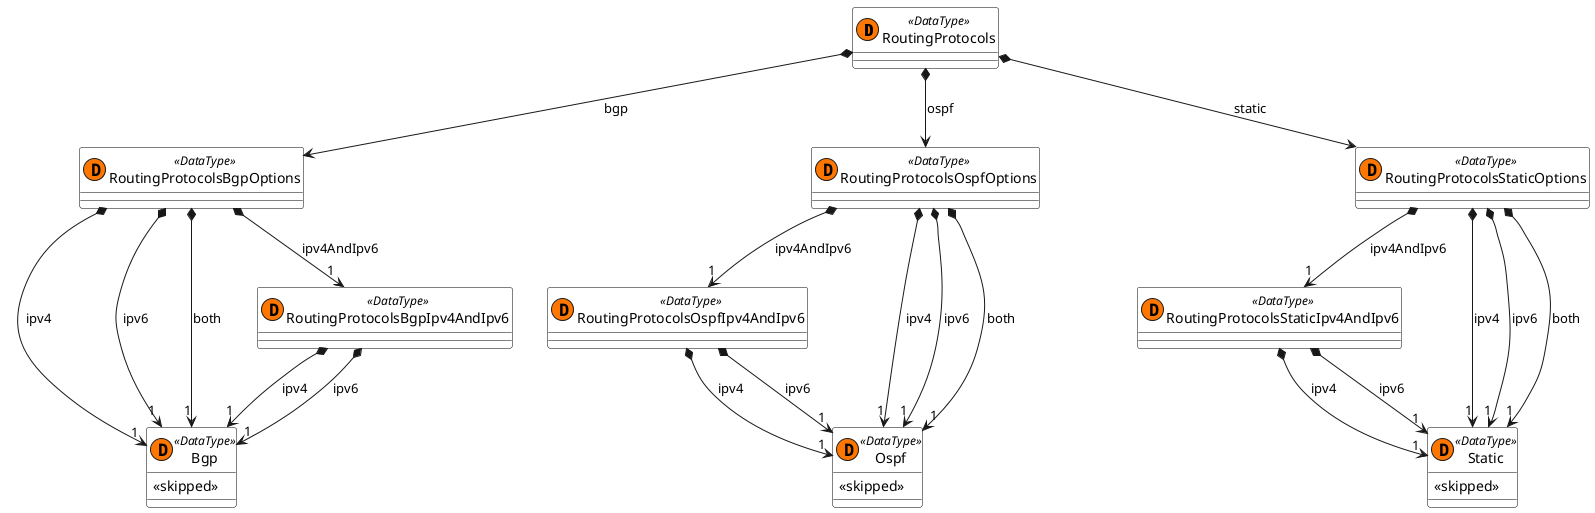 @startuml

skinparam {
    FontName Times
    ClassBackgroundColor White
    ClassBorderColor Black
    ClassBorderColor<<ServiceSpecification>> FireBrick
}
!define datatype(x) class x << (D,#FF7700) DataType>>

datatype(RoutingProtocols) {

}


RoutingProtocols *--> RoutingProtocolsBgpOptions : bgp
RoutingProtocols *--> RoutingProtocolsOspfOptions : ospf
RoutingProtocols *--> RoutingProtocolsStaticOptions : static

datatype(RoutingProtocolsBgpOptions) {

}

RoutingProtocolsBgpOptions *-->"1" Bgp : ipv4
RoutingProtocolsBgpOptions *-->"1" Bgp : ipv6
RoutingProtocolsBgpOptions *-->"1" RoutingProtocolsBgpIpv4AndIpv6 : ipv4AndIpv6
RoutingProtocolsBgpOptions *-->"1" Bgp : both

datatype(RoutingProtocolsBgpIpv4AndIpv6) {

}

RoutingProtocolsBgpIpv4AndIpv6 *-->"1" Bgp : ipv4
RoutingProtocolsBgpIpv4AndIpv6 *-->"1" Bgp : ipv6

datatype(RoutingProtocolsOspfIpv4AndIpv6) {

}

RoutingProtocolsOspfIpv4AndIpv6 *-->"1" Ospf : ipv4
RoutingProtocolsOspfIpv4AndIpv6 *-->"1" Ospf : ipv6


datatype(RoutingProtocolsOspfOptions) {

}

RoutingProtocolsOspfOptions *-->"1" Ospf : ipv4
RoutingProtocolsOspfOptions *-->"1" Ospf : ipv6
RoutingProtocolsOspfOptions *-->"1" RoutingProtocolsOspfIpv4AndIpv6 : ipv4AndIpv6
RoutingProtocolsOspfOptions *-->"1" Ospf : both


datatype(RoutingProtocolsStaticIpv4AndIpv6) {

}

RoutingProtocolsStaticIpv4AndIpv6 *-->"1" Static : ipv4
RoutingProtocolsStaticIpv4AndIpv6 *-->"1" Static : ipv6


datatype(RoutingProtocolsStaticOptions) {

}

RoutingProtocolsStaticOptions *-->"1" Static : ipv4
RoutingProtocolsStaticOptions *-->"1" Static : ipv6
RoutingProtocolsStaticOptions *-->"1" RoutingProtocolsStaticIpv4AndIpv6 : ipv4AndIpv6
RoutingProtocolsStaticOptions *-->"1" Static : both

datatype(Bgp) {
  <<skipped>>
}

datatype(Ospf) {
  <<skipped>>
}

datatype(Static) {
  <<skipped>>
}
@enduml